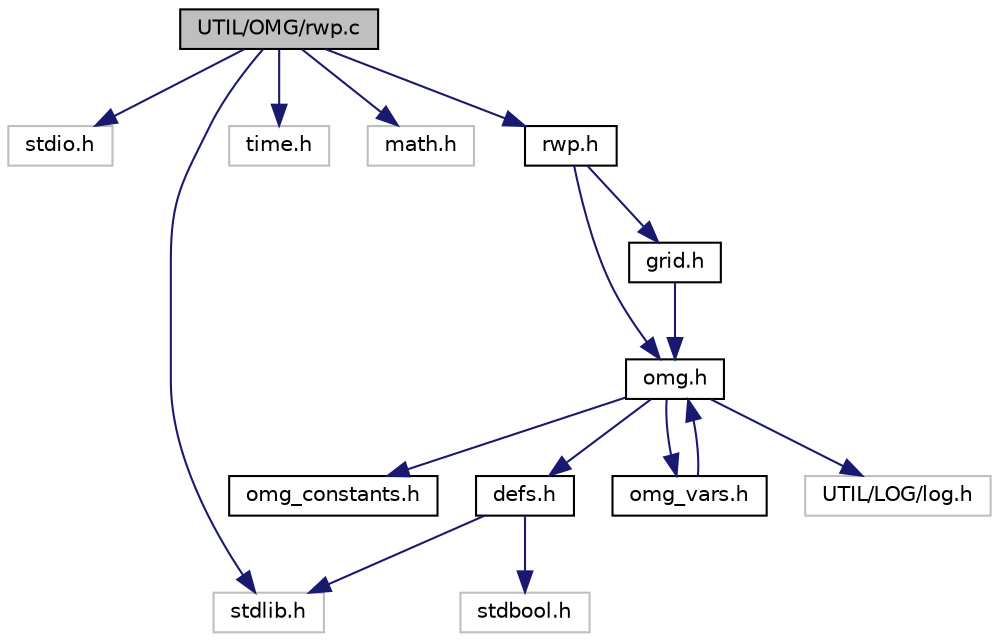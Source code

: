 digraph "UTIL/OMG/rwp.c"
{
 // LATEX_PDF_SIZE
  edge [fontname="Helvetica",fontsize="10",labelfontname="Helvetica",labelfontsize="10"];
  node [fontname="Helvetica",fontsize="10",shape=record];
  Node1 [label="UTIL/OMG/rwp.c",height=0.2,width=0.4,color="black", fillcolor="grey75", style="filled", fontcolor="black",tooltip="random waypoint mobility generator"];
  Node1 -> Node2 [color="midnightblue",fontsize="10",style="solid",fontname="Helvetica"];
  Node2 [label="stdio.h",height=0.2,width=0.4,color="grey75", fillcolor="white", style="filled",tooltip=" "];
  Node1 -> Node3 [color="midnightblue",fontsize="10",style="solid",fontname="Helvetica"];
  Node3 [label="stdlib.h",height=0.2,width=0.4,color="grey75", fillcolor="white", style="filled",tooltip=" "];
  Node1 -> Node4 [color="midnightblue",fontsize="10",style="solid",fontname="Helvetica"];
  Node4 [label="time.h",height=0.2,width=0.4,color="grey75", fillcolor="white", style="filled",tooltip=" "];
  Node1 -> Node5 [color="midnightblue",fontsize="10",style="solid",fontname="Helvetica"];
  Node5 [label="math.h",height=0.2,width=0.4,color="grey75", fillcolor="white", style="filled",tooltip=" "];
  Node1 -> Node6 [color="midnightblue",fontsize="10",style="solid",fontname="Helvetica"];
  Node6 [label="rwp.h",height=0.2,width=0.4,color="black", fillcolor="white", style="filled",URL="$rwp_8h.html",tooltip=" "];
  Node6 -> Node7 [color="midnightblue",fontsize="10",style="solid",fontname="Helvetica"];
  Node7 [label="omg.h",height=0.2,width=0.4,color="black", fillcolor="white", style="filled",URL="$omg_8h.html",tooltip=" "];
  Node7 -> Node8 [color="midnightblue",fontsize="10",style="solid",fontname="Helvetica"];
  Node8 [label="omg_constants.h",height=0.2,width=0.4,color="black", fillcolor="white", style="filled",URL="$omg__constants_8h.html",tooltip="Constants and Enumarations."];
  Node7 -> Node9 [color="midnightblue",fontsize="10",style="solid",fontname="Helvetica"];
  Node9 [label="defs.h",height=0.2,width=0.4,color="black", fillcolor="white", style="filled",URL="$UTIL_2OMG_2defs_8h.html",tooltip="Typedefs & Prototypes of OMG functions."];
  Node9 -> Node3 [color="midnightblue",fontsize="10",style="solid",fontname="Helvetica"];
  Node9 -> Node10 [color="midnightblue",fontsize="10",style="solid",fontname="Helvetica"];
  Node10 [label="stdbool.h",height=0.2,width=0.4,color="grey75", fillcolor="white", style="filled",tooltip=" "];
  Node7 -> Node11 [color="midnightblue",fontsize="10",style="solid",fontname="Helvetica"];
  Node11 [label="omg_vars.h",height=0.2,width=0.4,color="black", fillcolor="white", style="filled",URL="$omg__vars_8h.html",tooltip="Global variables."];
  Node11 -> Node7 [color="midnightblue",fontsize="10",style="solid",fontname="Helvetica"];
  Node7 -> Node12 [color="midnightblue",fontsize="10",style="solid",fontname="Helvetica"];
  Node12 [label="UTIL/LOG/log.h",height=0.2,width=0.4,color="grey75", fillcolor="white", style="filled",tooltip=" "];
  Node6 -> Node13 [color="midnightblue",fontsize="10",style="solid",fontname="Helvetica"];
  Node13 [label="grid.h",height=0.2,width=0.4,color="black", fillcolor="white", style="filled",URL="$grid_8h.html",tooltip=" "];
  Node13 -> Node7 [color="midnightblue",fontsize="10",style="solid",fontname="Helvetica"];
}

